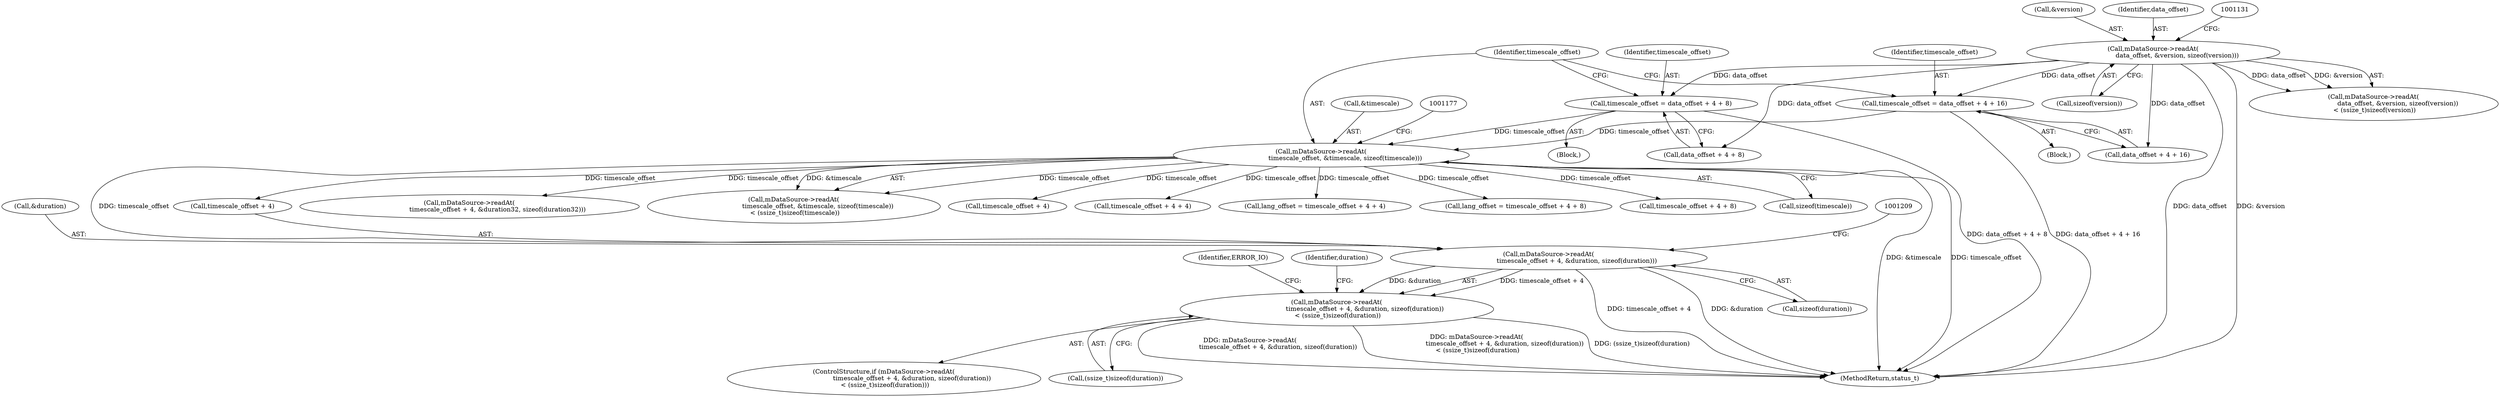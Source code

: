 digraph "0_Android_f4a88c8ed4f8186b3d6e2852993e063fc33ff231@API" {
"1001200" [label="(Call,mDataSource->readAt(\n                            timescale_offset + 4, &duration, sizeof(duration)))"];
"1001170" [label="(Call,mDataSource->readAt(\n                        timescale_offset, &timescale, sizeof(timescale)))"];
"1001143" [label="(Call,timescale_offset = data_offset + 4 + 16)"];
"1001124" [label="(Call,mDataSource->readAt(\n                        data_offset, &version, sizeof(version)))"];
"1001156" [label="(Call,timescale_offset = data_offset + 4 + 8)"];
"1001199" [label="(Call,mDataSource->readAt(\n                            timescale_offset + 4, &duration, sizeof(duration))\n < (ssize_t)sizeof(duration))"];
"1001126" [label="(Call,&version)"];
"1001125" [label="(Identifier,data_offset)"];
"1001200" [label="(Call,mDataSource->readAt(\n                            timescale_offset + 4, &duration, sizeof(duration)))"];
"1001230" [label="(Call,mDataSource->readAt(\n                            timescale_offset + 4, &duration32, sizeof(duration32)))"];
"1001169" [label="(Call,mDataSource->readAt(\n                        timescale_offset, &timescale, sizeof(timescale))\n < (ssize_t)sizeof(timescale))"];
"1001217" [label="(Identifier,duration)"];
"1001143" [label="(Call,timescale_offset = data_offset + 4 + 16)"];
"1001157" [label="(Identifier,timescale_offset)"];
"1001231" [label="(Call,timescale_offset + 4)"];
"1001144" [label="(Identifier,timescale_offset)"];
"1001145" [label="(Call,data_offset + 4 + 16)"];
"1001214" [label="(Identifier,ERROR_IO)"];
"1001156" [label="(Call,timescale_offset = data_offset + 4 + 8)"];
"1001199" [label="(Call,mDataSource->readAt(\n                            timescale_offset + 4, &duration, sizeof(duration))\n < (ssize_t)sizeof(duration))"];
"1001290" [label="(Call,timescale_offset + 4 + 4)"];
"1001171" [label="(Identifier,timescale_offset)"];
"1001123" [label="(Call,mDataSource->readAt(\n                        data_offset, &version, sizeof(version))\n < (ssize_t)sizeof(version))"];
"1001288" [label="(Call,lang_offset = timescale_offset + 4 + 4)"];
"1001198" [label="(ControlStructure,if (mDataSource->readAt(\n                            timescale_offset + 4, &duration, sizeof(duration))\n < (ssize_t)sizeof(duration)))"];
"1001170" [label="(Call,mDataSource->readAt(\n                        timescale_offset, &timescale, sizeof(timescale)))"];
"1001124" [label="(Call,mDataSource->readAt(\n                        data_offset, &version, sizeof(version)))"];
"1001201" [label="(Call,timescale_offset + 4)"];
"1001275" [label="(Call,lang_offset = timescale_offset + 4 + 8)"];
"1001204" [label="(Call,&duration)"];
"1001128" [label="(Call,sizeof(version))"];
"1002911" [label="(MethodReturn,status_t)"];
"1001277" [label="(Call,timescale_offset + 4 + 8)"];
"1001155" [label="(Block,)"];
"1001172" [label="(Call,&timescale)"];
"1001158" [label="(Call,data_offset + 4 + 8)"];
"1001174" [label="(Call,sizeof(timescale))"];
"1001206" [label="(Call,sizeof(duration))"];
"1001142" [label="(Block,)"];
"1001208" [label="(Call,(ssize_t)sizeof(duration))"];
"1001200" -> "1001199"  [label="AST: "];
"1001200" -> "1001206"  [label="CFG: "];
"1001201" -> "1001200"  [label="AST: "];
"1001204" -> "1001200"  [label="AST: "];
"1001206" -> "1001200"  [label="AST: "];
"1001209" -> "1001200"  [label="CFG: "];
"1001200" -> "1002911"  [label="DDG: &duration"];
"1001200" -> "1002911"  [label="DDG: timescale_offset + 4"];
"1001200" -> "1001199"  [label="DDG: timescale_offset + 4"];
"1001200" -> "1001199"  [label="DDG: &duration"];
"1001170" -> "1001200"  [label="DDG: timescale_offset"];
"1001170" -> "1001169"  [label="AST: "];
"1001170" -> "1001174"  [label="CFG: "];
"1001171" -> "1001170"  [label="AST: "];
"1001172" -> "1001170"  [label="AST: "];
"1001174" -> "1001170"  [label="AST: "];
"1001177" -> "1001170"  [label="CFG: "];
"1001170" -> "1002911"  [label="DDG: &timescale"];
"1001170" -> "1002911"  [label="DDG: timescale_offset"];
"1001170" -> "1001169"  [label="DDG: timescale_offset"];
"1001170" -> "1001169"  [label="DDG: &timescale"];
"1001143" -> "1001170"  [label="DDG: timescale_offset"];
"1001156" -> "1001170"  [label="DDG: timescale_offset"];
"1001170" -> "1001201"  [label="DDG: timescale_offset"];
"1001170" -> "1001230"  [label="DDG: timescale_offset"];
"1001170" -> "1001231"  [label="DDG: timescale_offset"];
"1001170" -> "1001275"  [label="DDG: timescale_offset"];
"1001170" -> "1001277"  [label="DDG: timescale_offset"];
"1001170" -> "1001288"  [label="DDG: timescale_offset"];
"1001170" -> "1001290"  [label="DDG: timescale_offset"];
"1001143" -> "1001142"  [label="AST: "];
"1001143" -> "1001145"  [label="CFG: "];
"1001144" -> "1001143"  [label="AST: "];
"1001145" -> "1001143"  [label="AST: "];
"1001171" -> "1001143"  [label="CFG: "];
"1001143" -> "1002911"  [label="DDG: data_offset + 4 + 16"];
"1001124" -> "1001143"  [label="DDG: data_offset"];
"1001124" -> "1001123"  [label="AST: "];
"1001124" -> "1001128"  [label="CFG: "];
"1001125" -> "1001124"  [label="AST: "];
"1001126" -> "1001124"  [label="AST: "];
"1001128" -> "1001124"  [label="AST: "];
"1001131" -> "1001124"  [label="CFG: "];
"1001124" -> "1002911"  [label="DDG: &version"];
"1001124" -> "1002911"  [label="DDG: data_offset"];
"1001124" -> "1001123"  [label="DDG: data_offset"];
"1001124" -> "1001123"  [label="DDG: &version"];
"1001124" -> "1001145"  [label="DDG: data_offset"];
"1001124" -> "1001156"  [label="DDG: data_offset"];
"1001124" -> "1001158"  [label="DDG: data_offset"];
"1001156" -> "1001155"  [label="AST: "];
"1001156" -> "1001158"  [label="CFG: "];
"1001157" -> "1001156"  [label="AST: "];
"1001158" -> "1001156"  [label="AST: "];
"1001171" -> "1001156"  [label="CFG: "];
"1001156" -> "1002911"  [label="DDG: data_offset + 4 + 8"];
"1001199" -> "1001198"  [label="AST: "];
"1001199" -> "1001208"  [label="CFG: "];
"1001208" -> "1001199"  [label="AST: "];
"1001214" -> "1001199"  [label="CFG: "];
"1001217" -> "1001199"  [label="CFG: "];
"1001199" -> "1002911"  [label="DDG: mDataSource->readAt(\n                            timescale_offset + 4, &duration, sizeof(duration))\n < (ssize_t)sizeof(duration)"];
"1001199" -> "1002911"  [label="DDG: (ssize_t)sizeof(duration)"];
"1001199" -> "1002911"  [label="DDG: mDataSource->readAt(\n                            timescale_offset + 4, &duration, sizeof(duration))"];
}
